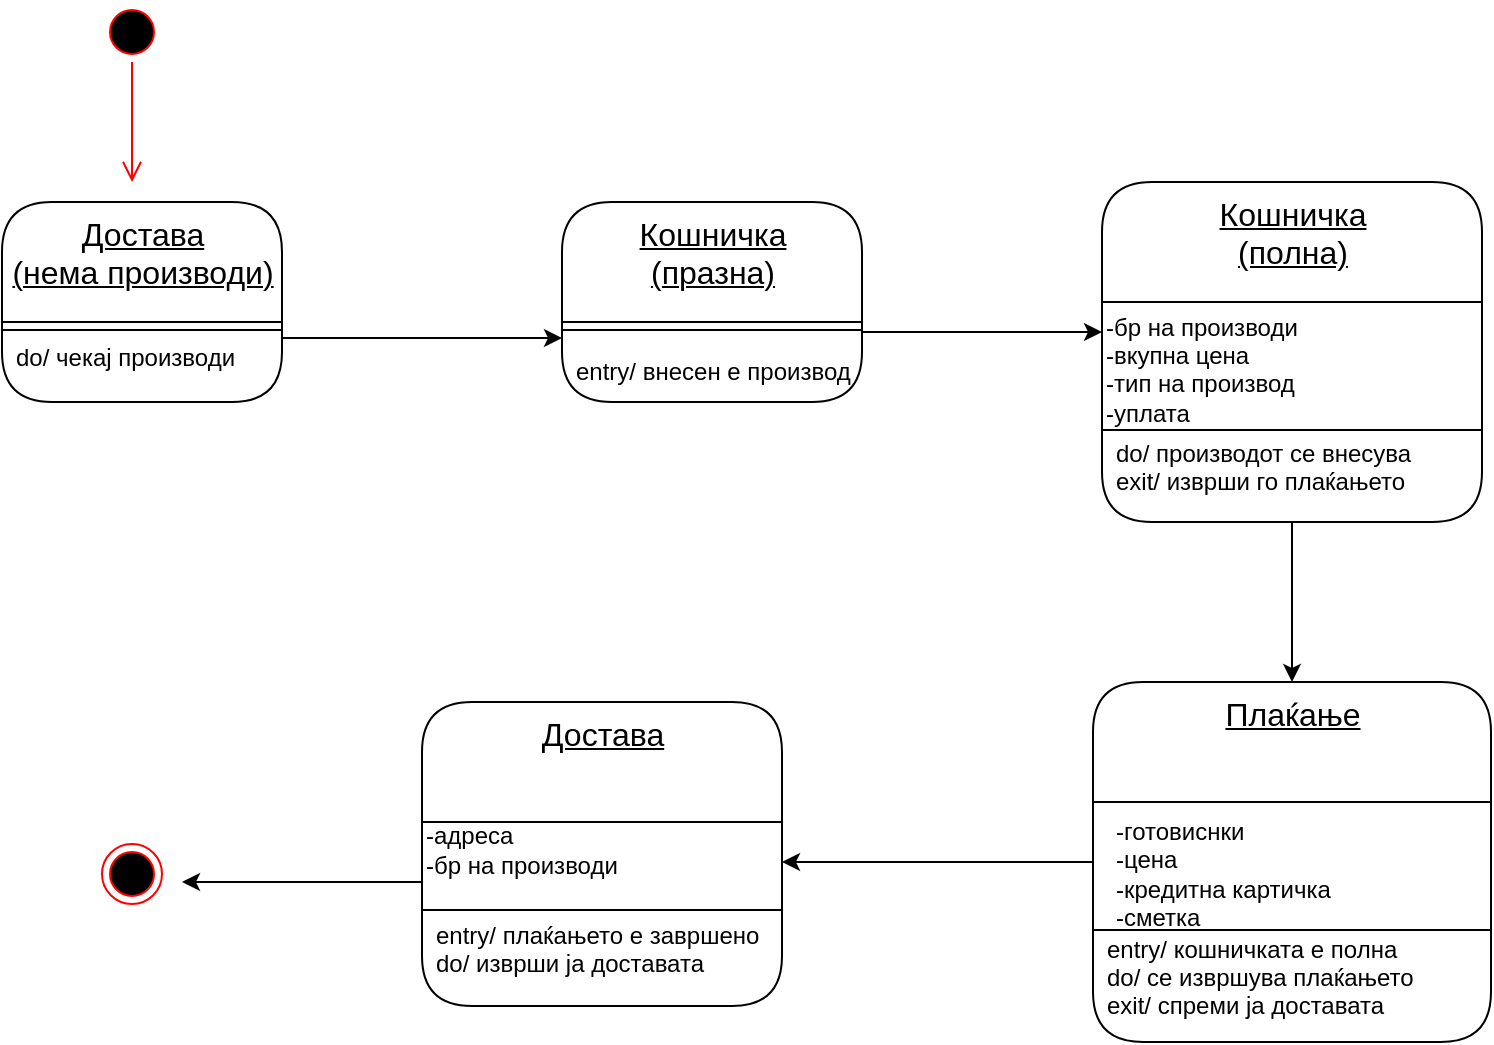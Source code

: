 <mxfile version="13.11.0" type="device"><diagram id="SWvWnqv3UtxGOy3C2d9r" name="Page-1"><mxGraphModel dx="1344" dy="765" grid="1" gridSize="10" guides="1" tooltips="1" connect="1" arrows="1" fold="1" page="1" pageScale="1" pageWidth="850" pageHeight="1100" math="0" shadow="0"><root><mxCell id="0"/><mxCell id="1" parent="0"/><mxCell id="zZ5STyQqmSvJzn357amm-1" value="" style="ellipse;html=1;shape=startState;fillColor=#000000;strokeColor=#ff0000;" vertex="1" parent="1"><mxGeometry x="110" y="30" width="30" height="30" as="geometry"/></mxCell><mxCell id="zZ5STyQqmSvJzn357amm-2" value="" style="edgeStyle=orthogonalEdgeStyle;html=1;verticalAlign=bottom;endArrow=open;endSize=8;strokeColor=#ff0000;" edge="1" source="zZ5STyQqmSvJzn357amm-1" parent="1"><mxGeometry relative="1" as="geometry"><mxPoint x="125" y="120" as="targetPoint"/></mxGeometry></mxCell><mxCell id="zZ5STyQqmSvJzn357amm-3" value="&lt;div&gt;&lt;font style=&quot;font-size: 16px&quot;&gt;Достава&lt;/font&gt;&lt;/div&gt;&lt;div&gt;&lt;font style=&quot;font-size: 16px&quot;&gt;(нема производи)&lt;br&gt;&lt;/font&gt;&lt;/div&gt;" style="swimlane;fontStyle=4;align=center;verticalAlign=top;childLayout=stackLayout;horizontal=1;startSize=60;horizontalStack=0;resizeParent=1;resizeParentMax=0;resizeLast=0;collapsible=0;marginBottom=0;html=1;rounded=1;absoluteArcSize=1;arcSize=50;" vertex="1" parent="1"><mxGeometry x="60" y="130" width="140" height="100" as="geometry"/></mxCell><mxCell id="zZ5STyQqmSvJzn357amm-8" value="" style="line;strokeWidth=1;fillColor=none;align=left;verticalAlign=middle;spacingTop=-1;spacingLeft=3;spacingRight=3;rotatable=0;labelPosition=right;points=[];portConstraint=eastwest;" vertex="1" parent="zZ5STyQqmSvJzn357amm-3"><mxGeometry y="60" width="140" height="8" as="geometry"/></mxCell><mxCell id="zZ5STyQqmSvJzn357amm-9" value="do/ чекај производи&#xA;" style="fillColor=none;strokeColor=none;align=left;verticalAlign=middle;spacingLeft=5;" vertex="1" parent="zZ5STyQqmSvJzn357amm-3"><mxGeometry y="68" width="140" height="32" as="geometry"/></mxCell><mxCell id="zZ5STyQqmSvJzn357amm-10" value="" style="ellipse;html=1;shape=endState;fillColor=#000000;strokeColor=#ff0000;" vertex="1" parent="1"><mxGeometry x="110" y="451" width="30" height="30" as="geometry"/></mxCell><mxCell id="zZ5STyQqmSvJzn357amm-11" value="" style="endArrow=classic;html=1;exitX=1;exitY=0;exitDx=0;exitDy=0;" edge="1" parent="1" source="zZ5STyQqmSvJzn357amm-9"><mxGeometry width="50" height="50" relative="1" as="geometry"><mxPoint x="240" y="210" as="sourcePoint"/><mxPoint x="340" y="198" as="targetPoint"/></mxGeometry></mxCell><mxCell id="zZ5STyQqmSvJzn357amm-13" value="&lt;div&gt;&lt;font style=&quot;font-size: 16px&quot;&gt;Кошничка&lt;/font&gt;&lt;/div&gt;&lt;div&gt;&lt;font style=&quot;font-size: 16px&quot;&gt;(празна)&lt;br&gt;&lt;/font&gt;&lt;/div&gt;" style="swimlane;fontStyle=4;align=center;verticalAlign=top;childLayout=stackLayout;horizontal=1;startSize=60;horizontalStack=0;resizeParent=1;resizeParentMax=0;resizeLast=0;collapsible=0;marginBottom=0;html=1;rounded=1;absoluteArcSize=1;arcSize=50;" vertex="1" parent="1"><mxGeometry x="340" y="130" width="150" height="100" as="geometry"/></mxCell><mxCell id="zZ5STyQqmSvJzn357amm-18" value="" style="line;strokeWidth=1;fillColor=none;align=left;verticalAlign=middle;spacingTop=-1;spacingLeft=3;spacingRight=3;rotatable=0;labelPosition=right;points=[];portConstraint=eastwest;" vertex="1" parent="zZ5STyQqmSvJzn357amm-13"><mxGeometry y="60" width="150" height="8" as="geometry"/></mxCell><mxCell id="zZ5STyQqmSvJzn357amm-19" value="entry/ внесен е производ" style="fillColor=none;strokeColor=none;align=left;verticalAlign=middle;spacingLeft=5;" vertex="1" parent="zZ5STyQqmSvJzn357amm-13"><mxGeometry y="68" width="150" height="32" as="geometry"/></mxCell><mxCell id="zZ5STyQqmSvJzn357amm-20" value="&lt;div style=&quot;font-size: 16px&quot;&gt;&lt;font style=&quot;font-size: 16px&quot;&gt;Кошничка&lt;/font&gt;&lt;/div&gt;&lt;div style=&quot;font-size: 16px&quot;&gt;&lt;font style=&quot;font-size: 16px&quot;&gt;(полна)&lt;br&gt;&lt;/font&gt;&lt;/div&gt;" style="swimlane;fontStyle=4;align=center;verticalAlign=top;childLayout=stackLayout;horizontal=1;startSize=60;horizontalStack=0;resizeParent=1;resizeParentMax=0;resizeLast=0;collapsible=0;marginBottom=0;html=1;rounded=1;absoluteArcSize=1;arcSize=50;" vertex="1" parent="1"><mxGeometry x="610" y="120" width="190" height="170" as="geometry"/></mxCell><mxCell id="zZ5STyQqmSvJzn357amm-21" value="" style="fillColor=none;strokeColor=none;container=1;collapsible=0;" vertex="1" parent="zZ5STyQqmSvJzn357amm-20"><mxGeometry y="60" width="190" height="60" as="geometry"/></mxCell><mxCell id="zZ5STyQqmSvJzn357amm-30" value="&lt;div align=&quot;left&quot;&gt;-бр на производи&lt;/div&gt;&lt;div align=&quot;left&quot;&gt;-вкупна цена&lt;/div&gt;&lt;div align=&quot;left&quot;&gt;-тип на производ&lt;/div&gt;&lt;div align=&quot;left&quot;&gt;-уплата&lt;/div&gt;&lt;div align=&quot;left&quot;&gt;&lt;br&gt;&lt;/div&gt;" style="text;html=1;strokeColor=none;fillColor=none;align=left;verticalAlign=middle;whiteSpace=wrap;rounded=0;" vertex="1" parent="zZ5STyQqmSvJzn357amm-21"><mxGeometry y="22.5" width="190" height="37.5" as="geometry"/></mxCell><mxCell id="zZ5STyQqmSvJzn357amm-25" value="" style="line;strokeWidth=1;fillColor=none;align=left;verticalAlign=middle;spacingTop=-1;spacingLeft=3;spacingRight=3;rotatable=0;labelPosition=right;points=[];portConstraint=eastwest;" vertex="1" parent="zZ5STyQqmSvJzn357amm-20"><mxGeometry y="120" width="190" height="8" as="geometry"/></mxCell><mxCell id="zZ5STyQqmSvJzn357amm-26" value="&#xA;do/ производот се внесува&#xA;exit/ изврши го плаќањето &#xA;&#xA;" style="fillColor=none;strokeColor=none;align=left;verticalAlign=middle;spacingLeft=5;" vertex="1" parent="zZ5STyQqmSvJzn357amm-20"><mxGeometry y="128" width="190" height="42" as="geometry"/></mxCell><mxCell id="zZ5STyQqmSvJzn357amm-27" value="" style="endArrow=classic;html=1;entryX=0;entryY=0.25;entryDx=0;entryDy=0;exitX=1;exitY=0.625;exitDx=0;exitDy=0;exitPerimeter=0;" edge="1" parent="1" source="zZ5STyQqmSvJzn357amm-18" target="zZ5STyQqmSvJzn357amm-21"><mxGeometry width="50" height="50" relative="1" as="geometry"><mxPoint x="490" y="200" as="sourcePoint"/><mxPoint x="570" y="205" as="targetPoint"/></mxGeometry></mxCell><mxCell id="zZ5STyQqmSvJzn357amm-31" value="&lt;div&gt;&lt;font style=&quot;font-size: 16px&quot;&gt;Плаќање&lt;/font&gt;&lt;/div&gt;" style="swimlane;fontStyle=4;align=center;verticalAlign=top;childLayout=stackLayout;horizontal=1;startSize=60;horizontalStack=0;resizeParent=1;resizeParentMax=0;resizeLast=0;collapsible=0;marginBottom=0;html=1;rounded=1;absoluteArcSize=1;arcSize=50;" vertex="1" parent="1"><mxGeometry x="605.5" y="370" width="199" height="180" as="geometry"/></mxCell><mxCell id="zZ5STyQqmSvJzn357amm-32" value="" style="fillColor=none;strokeColor=none;container=1;collapsible=0;" vertex="1" parent="zZ5STyQqmSvJzn357amm-31"><mxGeometry y="60" width="199" height="60" as="geometry"/></mxCell><mxCell id="zZ5STyQqmSvJzn357amm-39" value="&lt;div&gt;-готовиснки&lt;/div&gt;&lt;div&gt;-цена&lt;/div&gt;&lt;div&gt;-кредитна картичка&lt;/div&gt;&lt;div&gt;-сметка&lt;br&gt;&lt;/div&gt;" style="text;html=1;strokeColor=none;fillColor=none;align=left;verticalAlign=middle;whiteSpace=wrap;rounded=0;" vertex="1" parent="zZ5STyQqmSvJzn357amm-32"><mxGeometry x="9" y="12" width="140" height="48" as="geometry"/></mxCell><mxCell id="zZ5STyQqmSvJzn357amm-36" value="" style="line;strokeWidth=1;fillColor=none;align=left;verticalAlign=middle;spacingTop=-1;spacingLeft=3;spacingRight=3;rotatable=0;labelPosition=right;points=[];portConstraint=eastwest;" vertex="1" parent="zZ5STyQqmSvJzn357amm-31"><mxGeometry y="120" width="199" height="8" as="geometry"/></mxCell><mxCell id="zZ5STyQqmSvJzn357amm-37" value="entry/ кошничката е полна&#xA;do/ се извршува плаќањето&#xA;exit/ спреми ја доставата&#xA;" style="fillColor=none;strokeColor=none;align=left;verticalAlign=middle;spacingLeft=5;" vertex="1" parent="zZ5STyQqmSvJzn357amm-31"><mxGeometry y="128" width="199" height="52" as="geometry"/></mxCell><mxCell id="zZ5STyQqmSvJzn357amm-38" value="&lt;div align=&quot;left&quot;&gt;&lt;br&gt;&lt;/div&gt;&lt;div align=&quot;left&quot;&gt;&lt;br&gt;&lt;/div&gt;&lt;div align=&quot;left&quot;&gt;&lt;br&gt;&lt;/div&gt;" style="text;html=1;strokeColor=none;fillColor=none;align=center;verticalAlign=middle;whiteSpace=wrap;rounded=0;" vertex="1" parent="1"><mxGeometry x="250" y="390" width="40" height="20" as="geometry"/></mxCell><mxCell id="zZ5STyQqmSvJzn357amm-41" value="" style="endArrow=classic;html=1;entryX=0.5;entryY=0;entryDx=0;entryDy=0;exitX=0.5;exitY=1;exitDx=0;exitDy=0;" edge="1" parent="1" source="zZ5STyQqmSvJzn357amm-26" target="zZ5STyQqmSvJzn357amm-31"><mxGeometry width="50" height="50" relative="1" as="geometry"><mxPoint x="530" y="350" as="sourcePoint"/><mxPoint x="580" y="300" as="targetPoint"/></mxGeometry></mxCell><mxCell id="zZ5STyQqmSvJzn357amm-42" value="&lt;font style=&quot;font-size: 16px&quot;&gt;Достава&lt;/font&gt;" style="swimlane;fontStyle=4;align=center;verticalAlign=top;childLayout=stackLayout;horizontal=1;startSize=60;horizontalStack=0;resizeParent=1;resizeParentMax=0;resizeLast=0;collapsible=0;marginBottom=0;html=1;rounded=1;absoluteArcSize=1;arcSize=50;" vertex="1" parent="1"><mxGeometry x="270" y="380" width="180" height="152" as="geometry"/></mxCell><mxCell id="zZ5STyQqmSvJzn357amm-43" value="" style="fillColor=none;strokeColor=none;container=1;collapsible=0;" vertex="1" parent="zZ5STyQqmSvJzn357amm-42"><mxGeometry y="60" width="180" height="40" as="geometry"/></mxCell><mxCell id="zZ5STyQqmSvJzn357amm-51" value="&lt;div&gt;-адреса&lt;/div&gt;&lt;div&gt;-бр на производи&lt;br&gt;&lt;/div&gt;" style="text;html=1;strokeColor=none;fillColor=none;align=left;verticalAlign=middle;whiteSpace=wrap;rounded=0;" vertex="1" parent="zZ5STyQqmSvJzn357amm-43"><mxGeometry y="6.4" width="110" height="16" as="geometry"/></mxCell><mxCell id="zZ5STyQqmSvJzn357amm-47" value="" style="line;strokeWidth=1;fillColor=none;align=left;verticalAlign=middle;spacingTop=-1;spacingLeft=3;spacingRight=3;rotatable=0;labelPosition=right;points=[];portConstraint=eastwest;" vertex="1" parent="zZ5STyQqmSvJzn357amm-42"><mxGeometry y="100" width="180" height="8" as="geometry"/></mxCell><mxCell id="zZ5STyQqmSvJzn357amm-48" value="entry/ плаќањето е завршено&#xA;do/ изврши ја доставата&#xA;" style="fillColor=none;strokeColor=none;align=left;verticalAlign=middle;spacingLeft=5;" vertex="1" parent="zZ5STyQqmSvJzn357amm-42"><mxGeometry y="108" width="180" height="44" as="geometry"/></mxCell><mxCell id="zZ5STyQqmSvJzn357amm-49" value="" style="endArrow=classic;html=1;entryX=1;entryY=0.5;entryDx=0;entryDy=0;exitX=0;exitY=0.5;exitDx=0;exitDy=0;" edge="1" parent="1" source="zZ5STyQqmSvJzn357amm-32" target="zZ5STyQqmSvJzn357amm-43"><mxGeometry width="50" height="50" relative="1" as="geometry"><mxPoint x="500" y="490" as="sourcePoint"/><mxPoint x="550" y="440" as="targetPoint"/></mxGeometry></mxCell><mxCell id="zZ5STyQqmSvJzn357amm-50" value="" style="endArrow=classic;html=1;exitX=0;exitY=0.75;exitDx=0;exitDy=0;" edge="1" parent="1" source="zZ5STyQqmSvJzn357amm-43"><mxGeometry width="50" height="50" relative="1" as="geometry"><mxPoint x="180" y="490" as="sourcePoint"/><mxPoint x="150" y="470" as="targetPoint"/></mxGeometry></mxCell></root></mxGraphModel></diagram></mxfile>